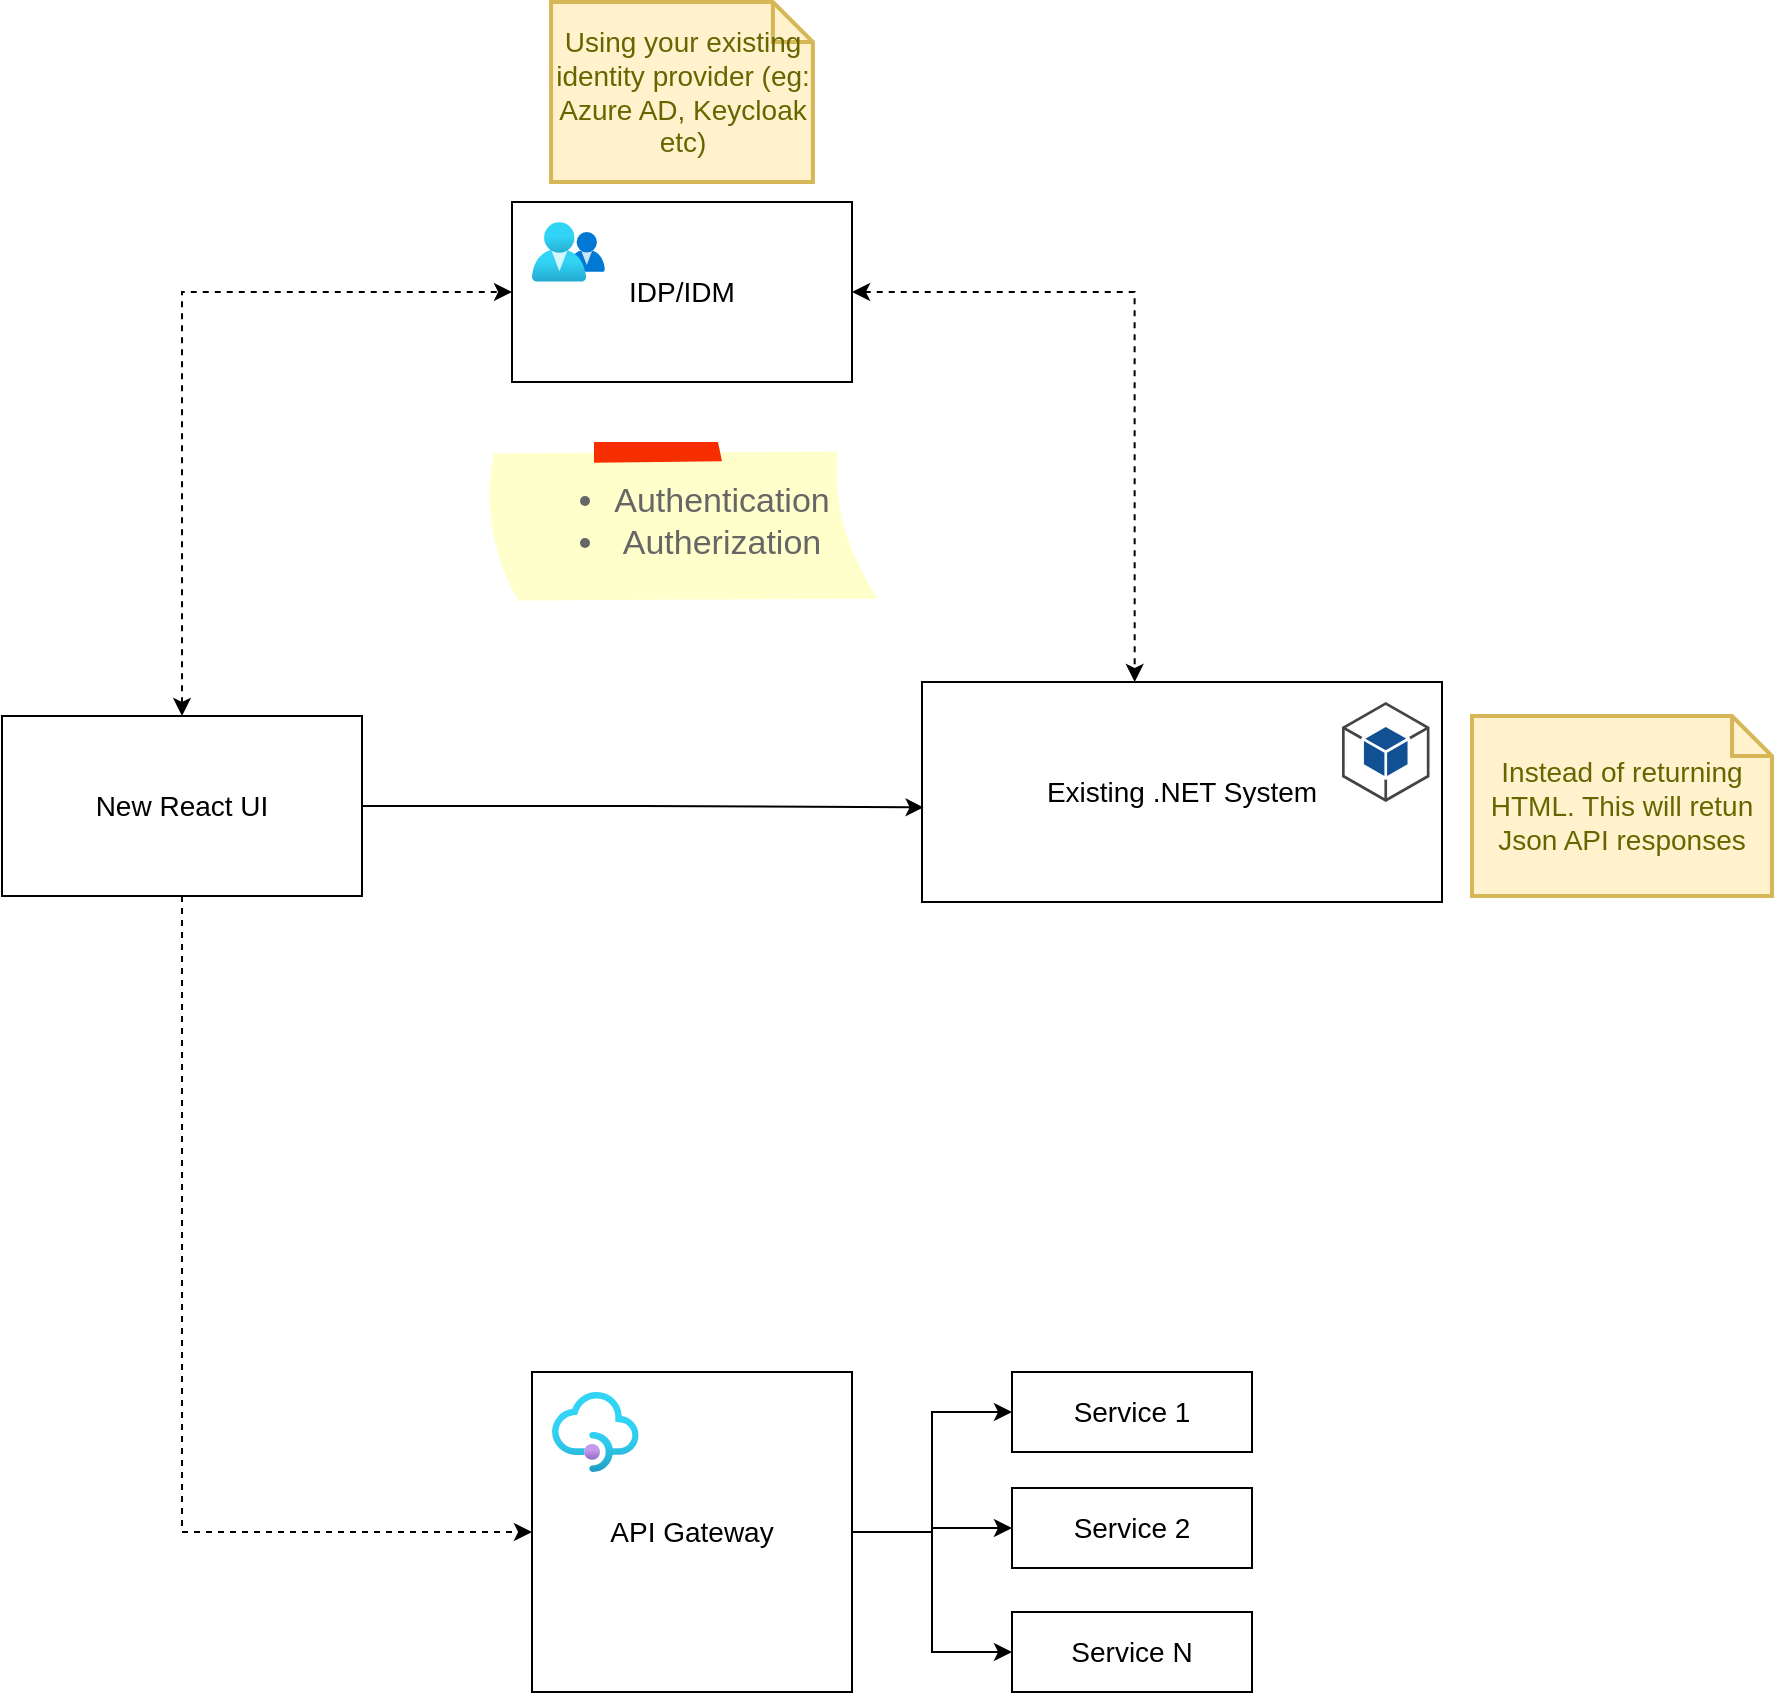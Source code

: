 <mxfile version="17.4.1" type="github">
  <diagram id="iuQfkuSLKWb25PTzQYre" name="Page-1">
    <mxGraphModel dx="1662" dy="1122" grid="1" gridSize="10" guides="1" tooltips="1" connect="1" arrows="1" fold="1" page="1" pageScale="1" pageWidth="850" pageHeight="1100" math="0" shadow="0">
      <root>
        <mxCell id="0" />
        <mxCell id="1" parent="0" />
        <mxCell id="deYkW6GpYAgtgXN12OQQ-3" value="" style="group" vertex="1" connectable="0" parent="1">
          <mxGeometry x="65" y="397" width="180" height="90" as="geometry" />
        </mxCell>
        <mxCell id="deYkW6GpYAgtgXN12OQQ-1" value="&lt;font style=&quot;font-size: 14px&quot;&gt;New React UI&lt;/font&gt;" style="rounded=0;whiteSpace=wrap;html=1;" vertex="1" parent="deYkW6GpYAgtgXN12OQQ-3">
          <mxGeometry width="180" height="90" as="geometry" />
        </mxCell>
        <mxCell id="deYkW6GpYAgtgXN12OQQ-2" value="" style="shape=image;html=1;verticalAlign=top;verticalLabelPosition=bottom;labelBackgroundColor=#ffffff;imageAspect=0;aspect=fixed;image=https://cdn1.iconfinder.com/data/icons/unicons-line-vol-5/24/react-128.png" vertex="1" parent="deYkW6GpYAgtgXN12OQQ-3">
          <mxGeometry x="4" y="3" width="40" height="40" as="geometry" />
        </mxCell>
        <mxCell id="deYkW6GpYAgtgXN12OQQ-6" value="" style="group" vertex="1" connectable="0" parent="1">
          <mxGeometry x="525" y="380" width="260" height="110" as="geometry" />
        </mxCell>
        <mxCell id="deYkW6GpYAgtgXN12OQQ-5" value="Existing .NET System" style="rounded=0;whiteSpace=wrap;html=1;fontSize=14;" vertex="1" parent="deYkW6GpYAgtgXN12OQQ-6">
          <mxGeometry width="260" height="110" as="geometry" />
        </mxCell>
        <mxCell id="deYkW6GpYAgtgXN12OQQ-4" value="" style="outlineConnect=0;dashed=0;verticalLabelPosition=bottom;verticalAlign=top;align=center;html=1;shape=mxgraph.aws3.android;fillColor=#115193;gradientColor=none;fontSize=14;" vertex="1" parent="deYkW6GpYAgtgXN12OQQ-6">
          <mxGeometry x="210" y="10" width="43.75" height="50" as="geometry" />
        </mxCell>
        <mxCell id="deYkW6GpYAgtgXN12OQQ-7" value="Instead of returning HTML. This will retun Json API responses" style="shape=note;strokeWidth=2;fontSize=14;size=20;whiteSpace=wrap;html=1;fillColor=#fff2cc;strokeColor=#d6b656;fontColor=#666600;" vertex="1" parent="1">
          <mxGeometry x="800" y="397" width="150" height="90" as="geometry" />
        </mxCell>
        <mxCell id="deYkW6GpYAgtgXN12OQQ-8" style="edgeStyle=orthogonalEdgeStyle;rounded=0;orthogonalLoop=1;jettySize=auto;html=1;entryX=0.003;entryY=0.57;entryDx=0;entryDy=0;entryPerimeter=0;fontSize=14;" edge="1" parent="1" source="deYkW6GpYAgtgXN12OQQ-1" target="deYkW6GpYAgtgXN12OQQ-5">
          <mxGeometry relative="1" as="geometry" />
        </mxCell>
        <mxCell id="deYkW6GpYAgtgXN12OQQ-11" value="" style="group" vertex="1" connectable="0" parent="1">
          <mxGeometry x="320" y="140" width="170" height="90" as="geometry" />
        </mxCell>
        <mxCell id="deYkW6GpYAgtgXN12OQQ-10" value="IDP/IDM" style="rounded=0;whiteSpace=wrap;html=1;fontSize=14;" vertex="1" parent="deYkW6GpYAgtgXN12OQQ-11">
          <mxGeometry width="170" height="90" as="geometry" />
        </mxCell>
        <mxCell id="deYkW6GpYAgtgXN12OQQ-9" value="" style="aspect=fixed;html=1;points=[];align=center;image;fontSize=12;image=img/lib/azure2/identity/Groups.svg;" vertex="1" parent="deYkW6GpYAgtgXN12OQQ-11">
          <mxGeometry x="10" y="10" width="36.43" height="30" as="geometry" />
        </mxCell>
        <mxCell id="deYkW6GpYAgtgXN12OQQ-12" style="edgeStyle=orthogonalEdgeStyle;rounded=0;orthogonalLoop=1;jettySize=auto;html=1;entryX=0;entryY=0.5;entryDx=0;entryDy=0;fontSize=14;dashed=1;startArrow=classic;startFill=1;" edge="1" parent="1" source="deYkW6GpYAgtgXN12OQQ-1" target="deYkW6GpYAgtgXN12OQQ-10">
          <mxGeometry relative="1" as="geometry">
            <Array as="points">
              <mxPoint x="155" y="185" />
            </Array>
          </mxGeometry>
        </mxCell>
        <mxCell id="deYkW6GpYAgtgXN12OQQ-13" style="edgeStyle=orthogonalEdgeStyle;rounded=0;orthogonalLoop=1;jettySize=auto;html=1;entryX=0.409;entryY=0;entryDx=0;entryDy=0;entryPerimeter=0;dashed=1;fontSize=14;startArrow=classic;startFill=1;" edge="1" parent="1" source="deYkW6GpYAgtgXN12OQQ-10" target="deYkW6GpYAgtgXN12OQQ-5">
          <mxGeometry relative="1" as="geometry" />
        </mxCell>
        <mxCell id="deYkW6GpYAgtgXN12OQQ-14" value="Using your existing identity provider (eg: Azure AD, Keycloak etc)" style="shape=note;strokeWidth=2;fontSize=14;size=20;whiteSpace=wrap;html=1;fillColor=#fff2cc;strokeColor=#d6b656;fontColor=#666600;" vertex="1" parent="1">
          <mxGeometry x="339.54" y="40" width="130.91" height="90" as="geometry" />
        </mxCell>
        <mxCell id="deYkW6GpYAgtgXN12OQQ-15" value="&lt;ul&gt;&lt;li&gt;Authentication&lt;/li&gt;&lt;li&gt;Autherization&lt;/li&gt;&lt;/ul&gt;" style="strokeWidth=1;shadow=0;dashed=0;align=center;html=1;shape=mxgraph.mockup.text.stickyNote2;fontColor=#666666;mainText=;fontSize=17;whiteSpace=wrap;fillColor=#ffffcc;strokeColor=#F62E00;" vertex="1" parent="1">
          <mxGeometry x="304.99" y="260" width="200" height="80" as="geometry" />
        </mxCell>
        <mxCell id="deYkW6GpYAgtgXN12OQQ-19" value="" style="group" vertex="1" connectable="0" parent="1">
          <mxGeometry x="330" y="725" width="160" height="160" as="geometry" />
        </mxCell>
        <mxCell id="deYkW6GpYAgtgXN12OQQ-18" value="API Gateway" style="whiteSpace=wrap;html=1;aspect=fixed;fontSize=14;" vertex="1" parent="deYkW6GpYAgtgXN12OQQ-19">
          <mxGeometry width="160" height="160" as="geometry" />
        </mxCell>
        <mxCell id="deYkW6GpYAgtgXN12OQQ-16" value="" style="aspect=fixed;html=1;points=[];align=center;image;fontSize=12;image=img/lib/azure2/app_services/API_Management_Services.svg;" vertex="1" parent="deYkW6GpYAgtgXN12OQQ-19">
          <mxGeometry x="10" y="10" width="43.33" height="40" as="geometry" />
        </mxCell>
        <mxCell id="deYkW6GpYAgtgXN12OQQ-21" value="Service 2" style="rounded=0;whiteSpace=wrap;html=1;fontSize=14;" vertex="1" parent="1">
          <mxGeometry x="570" y="783" width="120" height="40" as="geometry" />
        </mxCell>
        <mxCell id="deYkW6GpYAgtgXN12OQQ-22" value="Service 1" style="rounded=0;whiteSpace=wrap;html=1;fontSize=14;" vertex="1" parent="1">
          <mxGeometry x="570" y="725" width="120" height="40" as="geometry" />
        </mxCell>
        <mxCell id="deYkW6GpYAgtgXN12OQQ-23" value="Service N" style="rounded=0;whiteSpace=wrap;html=1;fontSize=14;" vertex="1" parent="1">
          <mxGeometry x="570" y="845" width="120" height="40" as="geometry" />
        </mxCell>
        <mxCell id="deYkW6GpYAgtgXN12OQQ-24" style="edgeStyle=orthogonalEdgeStyle;rounded=0;orthogonalLoop=1;jettySize=auto;html=1;entryX=0;entryY=0.5;entryDx=0;entryDy=0;fontSize=14;startArrow=none;startFill=0;" edge="1" parent="1" source="deYkW6GpYAgtgXN12OQQ-18" target="deYkW6GpYAgtgXN12OQQ-22">
          <mxGeometry relative="1" as="geometry" />
        </mxCell>
        <mxCell id="deYkW6GpYAgtgXN12OQQ-25" style="edgeStyle=orthogonalEdgeStyle;rounded=0;orthogonalLoop=1;jettySize=auto;html=1;entryX=0;entryY=0.5;entryDx=0;entryDy=0;fontSize=14;startArrow=none;startFill=0;" edge="1" parent="1" source="deYkW6GpYAgtgXN12OQQ-18" target="deYkW6GpYAgtgXN12OQQ-21">
          <mxGeometry relative="1" as="geometry" />
        </mxCell>
        <mxCell id="deYkW6GpYAgtgXN12OQQ-26" style="edgeStyle=orthogonalEdgeStyle;rounded=0;orthogonalLoop=1;jettySize=auto;html=1;fontSize=14;startArrow=none;startFill=0;" edge="1" parent="1" source="deYkW6GpYAgtgXN12OQQ-18" target="deYkW6GpYAgtgXN12OQQ-23">
          <mxGeometry relative="1" as="geometry" />
        </mxCell>
        <mxCell id="deYkW6GpYAgtgXN12OQQ-28" style="edgeStyle=orthogonalEdgeStyle;rounded=0;orthogonalLoop=1;jettySize=auto;html=1;entryX=0;entryY=0.5;entryDx=0;entryDy=0;dashed=1;fontSize=14;startArrow=none;startFill=0;" edge="1" parent="1" source="deYkW6GpYAgtgXN12OQQ-1" target="deYkW6GpYAgtgXN12OQQ-18">
          <mxGeometry relative="1" as="geometry">
            <Array as="points">
              <mxPoint x="155" y="805" />
            </Array>
          </mxGeometry>
        </mxCell>
      </root>
    </mxGraphModel>
  </diagram>
</mxfile>
